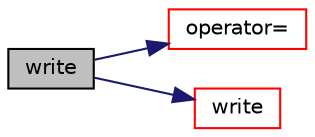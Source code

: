 digraph "write"
{
  bgcolor="transparent";
  edge [fontname="Helvetica",fontsize="10",labelfontname="Helvetica",labelfontsize="10"];
  node [fontname="Helvetica",fontsize="10",shape=record];
  rankdir="LR";
  Node3556 [label="write",height=0.2,width=0.4,color="black", fillcolor="grey75", style="filled", fontcolor="black"];
  Node3556 -> Node3557 [color="midnightblue",fontsize="10",style="solid",fontname="Helvetica"];
  Node3557 [label="operator=",height=0.2,width=0.4,color="red",URL="$a30841.html#a53075e9ec350d81ce2cfd0bb4db14e49"];
  Node3556 -> Node3645 [color="midnightblue",fontsize="10",style="solid",fontname="Helvetica"];
  Node3645 [label="write",height=0.2,width=0.4,color="red",URL="$a30841.html#a8eea7f3ea6f24bb7a37ee7ef16a1ad10",tooltip="Write to file. "];
}
